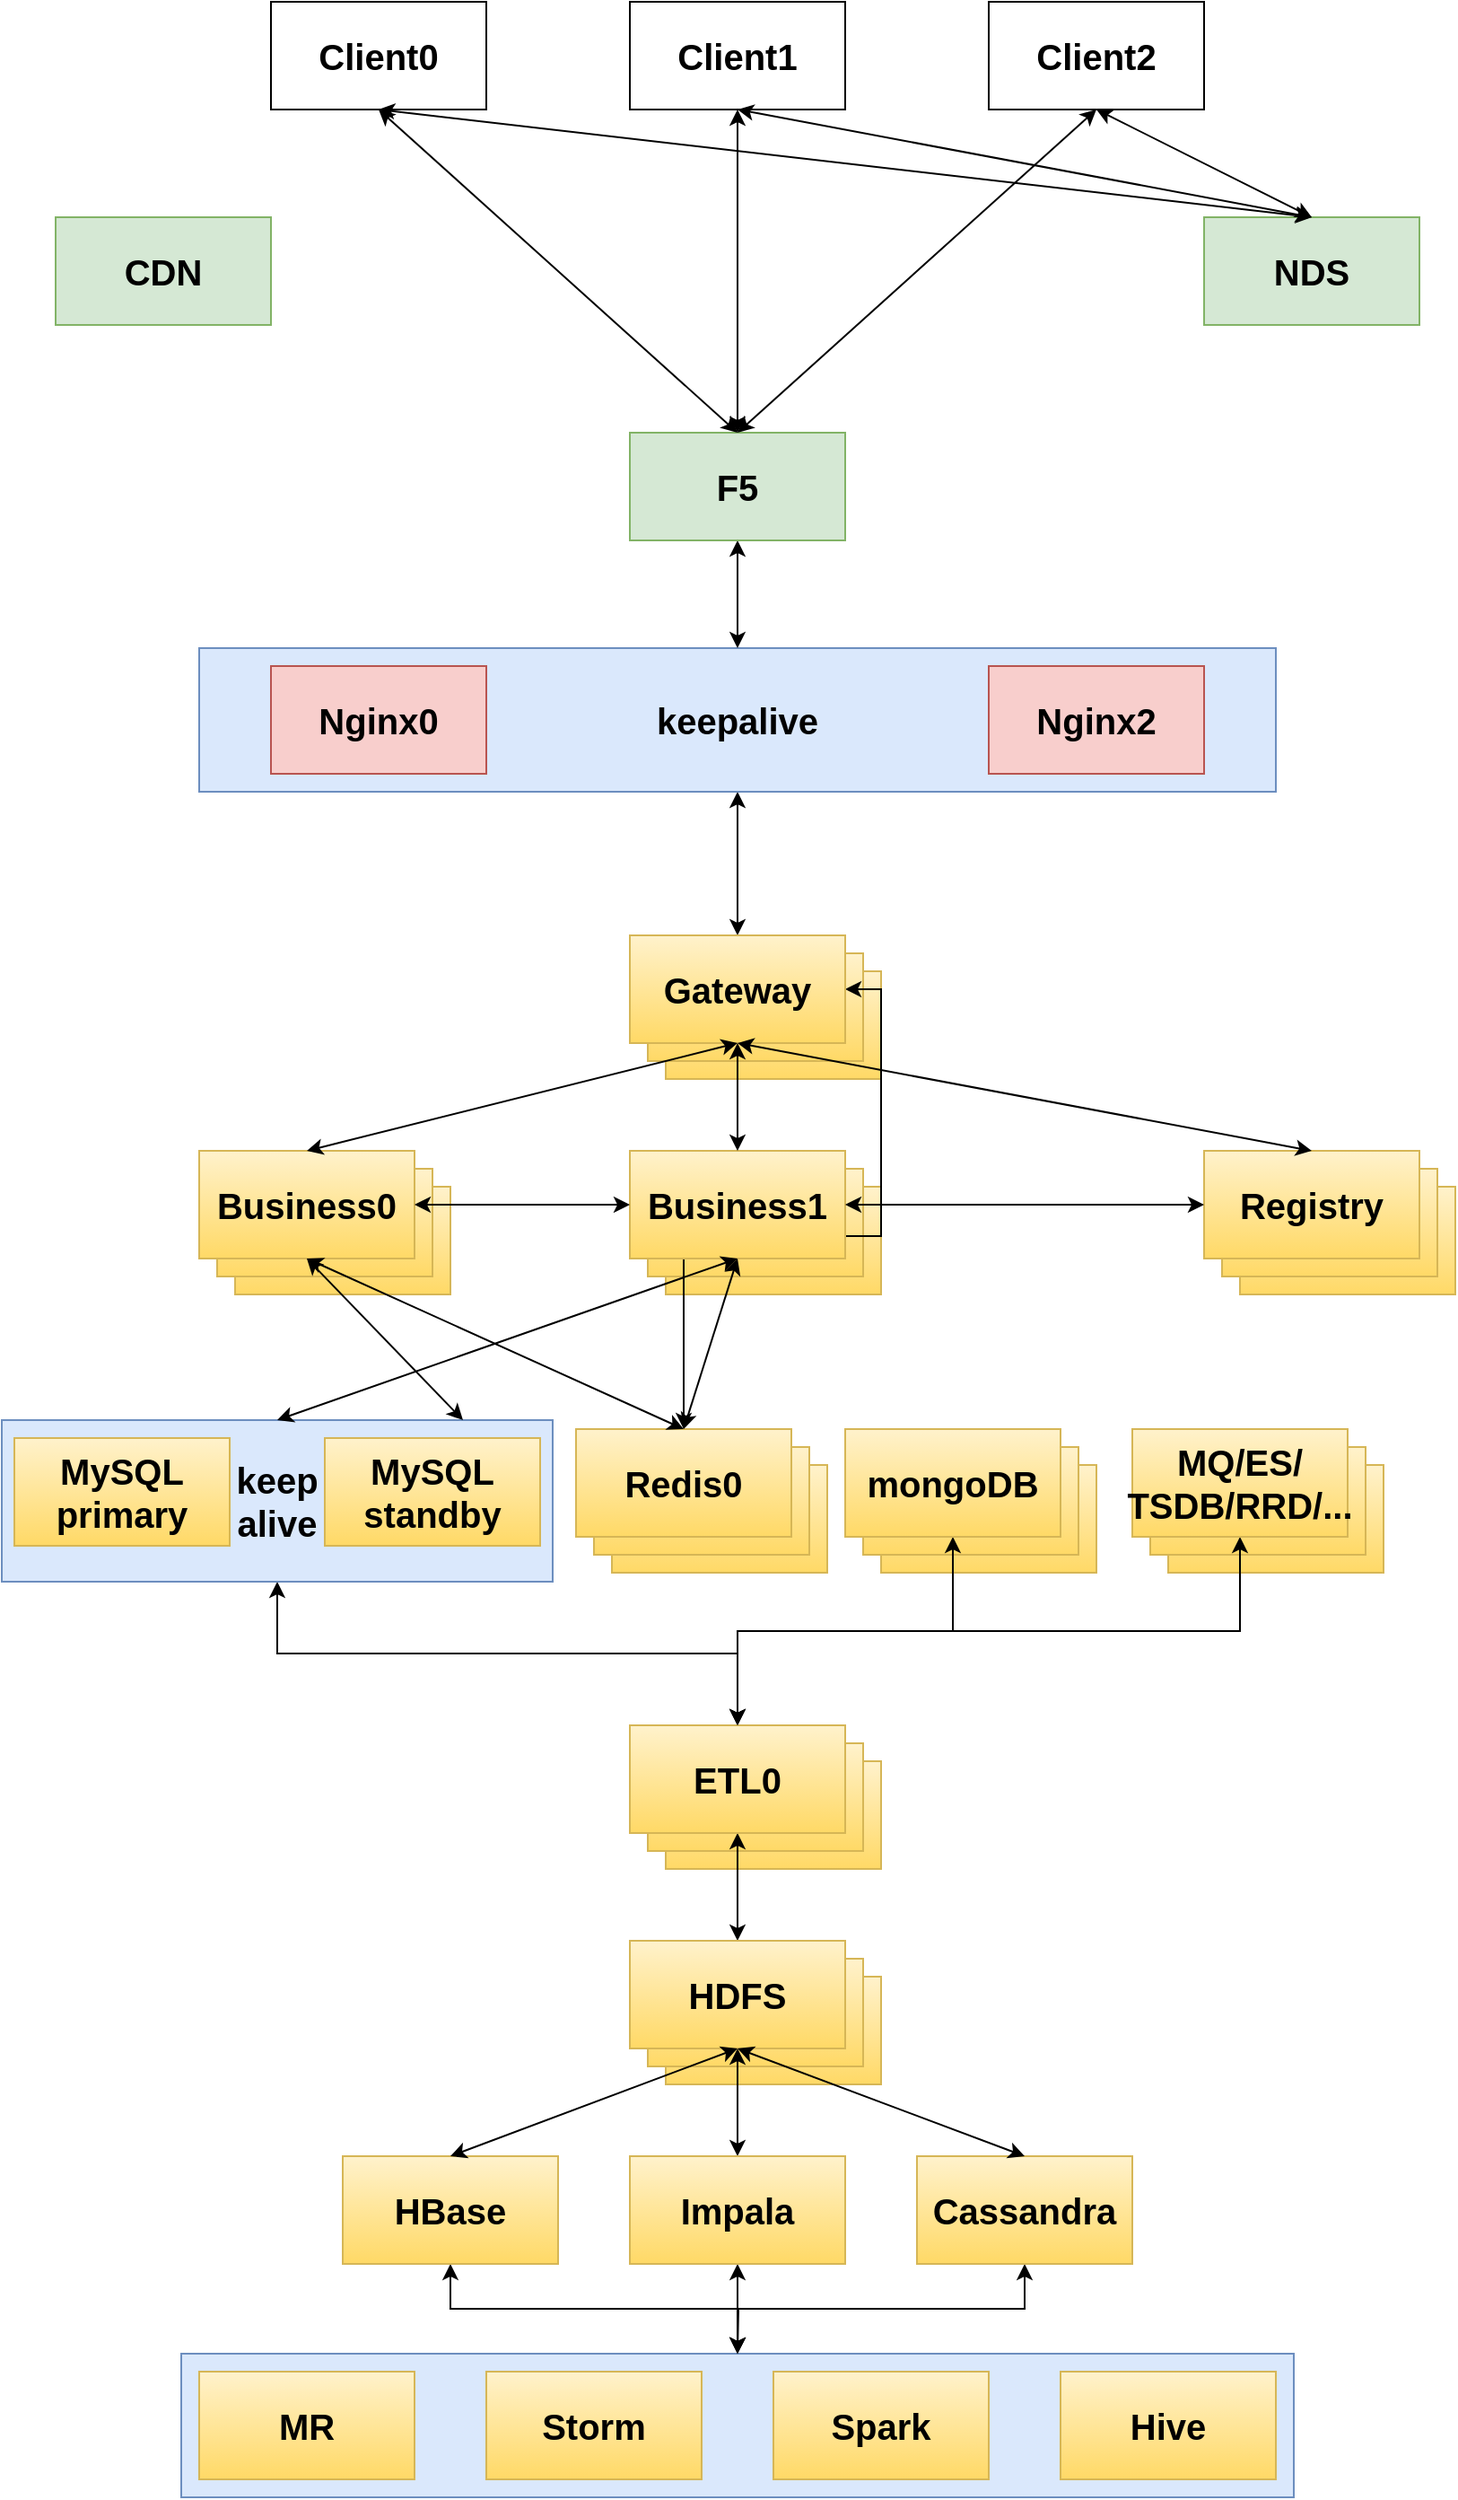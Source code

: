 <mxfile version="11.1.4" type="device"><diagram id="sF89OExR_OCtYdYga8tN" name="Page-1"><mxGraphModel dx="1086" dy="808" grid="1" gridSize="10" guides="1" tooltips="1" connect="1" arrows="1" fold="1" page="1" pageScale="1" pageWidth="827" pageHeight="1169" math="0" shadow="0"><root><mxCell id="0"/><mxCell id="1" parent="0"/><mxCell id="iAFpwKq3dzPbqzLMINhz-96" value="" style="rounded=0;whiteSpace=wrap;html=1;fontSize=20;fillColor=#dae8fc;strokeColor=#6c8ebf;" vertex="1" parent="1"><mxGeometry x="110" y="1350" width="620" height="80" as="geometry"/></mxCell><mxCell id="iAFpwKq3dzPbqzLMINhz-77" value="HDFS" style="rounded=0;whiteSpace=wrap;html=1;fontSize=20;fontStyle=1;fillColor=#fff2cc;strokeColor=#d6b656;gradientColor=#ffd966;" vertex="1" parent="1"><mxGeometry x="380" y="1140" width="120" height="60" as="geometry"/></mxCell><mxCell id="iAFpwKq3dzPbqzLMINhz-76" value="HDFS" style="rounded=0;whiteSpace=wrap;html=1;fontSize=20;fontStyle=1;fillColor=#fff2cc;strokeColor=#d6b656;gradientColor=#ffd966;" vertex="1" parent="1"><mxGeometry x="370" y="1130" width="120" height="60" as="geometry"/></mxCell><mxCell id="iAFpwKq3dzPbqzLMINhz-71" value="MQ/ES" style="rounded=0;whiteSpace=wrap;html=1;fontSize=20;fontStyle=1;fillColor=#fff2cc;strokeColor=#d6b656;gradientColor=#ffd966;" vertex="1" parent="1"><mxGeometry x="660" y="855" width="120" height="60" as="geometry"/></mxCell><mxCell id="iAFpwKq3dzPbqzLMINhz-70" value="MQ/ES" style="rounded=0;whiteSpace=wrap;html=1;fontSize=20;fontStyle=1;fillColor=#fff2cc;strokeColor=#d6b656;gradientColor=#ffd966;" vertex="1" parent="1"><mxGeometry x="650" y="845" width="120" height="60" as="geometry"/></mxCell><mxCell id="iAFpwKq3dzPbqzLMINhz-68" value="mongoDB" style="rounded=0;whiteSpace=wrap;html=1;fontSize=20;fontStyle=1;fillColor=#fff2cc;strokeColor=#d6b656;gradientColor=#ffd966;" vertex="1" parent="1"><mxGeometry x="500" y="855" width="120" height="60" as="geometry"/></mxCell><mxCell id="iAFpwKq3dzPbqzLMINhz-67" value="mongoDB" style="rounded=0;whiteSpace=wrap;html=1;fontSize=20;fontStyle=1;fillColor=#fff2cc;strokeColor=#d6b656;gradientColor=#ffd966;" vertex="1" parent="1"><mxGeometry x="490" y="845" width="120" height="60" as="geometry"/></mxCell><mxCell id="iAFpwKq3dzPbqzLMINhz-64" value="ETL2" style="rounded=0;whiteSpace=wrap;html=1;fontSize=20;fontStyle=1;fillColor=#fff2cc;strokeColor=#d6b656;gradientColor=#ffd966;" vertex="1" parent="1"><mxGeometry x="380" y="1020" width="120" height="60" as="geometry"/></mxCell><mxCell id="iAFpwKq3dzPbqzLMINhz-62" value="Redis2" style="rounded=0;whiteSpace=wrap;html=1;fontSize=20;fontStyle=1;fillColor=#fff2cc;strokeColor=#d6b656;gradientColor=#ffd966;" vertex="1" parent="1"><mxGeometry x="350" y="855" width="120" height="60" as="geometry"/></mxCell><mxCell id="iAFpwKq3dzPbqzLMINhz-61" value="ETL1" style="rounded=0;whiteSpace=wrap;html=1;fontSize=20;fontStyle=1;fillColor=#fff2cc;strokeColor=#d6b656;gradientColor=#ffd966;" vertex="1" parent="1"><mxGeometry x="370" y="1010" width="120" height="60" as="geometry"/></mxCell><mxCell id="iAFpwKq3dzPbqzLMINhz-55" value="Redis1" style="rounded=0;whiteSpace=wrap;html=1;fontSize=20;fontStyle=1;fillColor=#fff2cc;strokeColor=#d6b656;gradientColor=#ffd966;" vertex="1" parent="1"><mxGeometry x="340" y="845" width="120" height="60" as="geometry"/></mxCell><mxCell id="iAFpwKq3dzPbqzLMINhz-65" style="edgeStyle=orthogonalEdgeStyle;rounded=0;orthogonalLoop=1;jettySize=auto;html=1;exitX=0.5;exitY=1;exitDx=0;exitDy=0;startArrow=classic;startFill=1;fontSize=20;" edge="1" parent="1" source="iAFpwKq3dzPbqzLMINhz-44" target="iAFpwKq3dzPbqzLMINhz-60"><mxGeometry relative="1" as="geometry"/></mxCell><mxCell id="iAFpwKq3dzPbqzLMINhz-44" value="keep&lt;br&gt;alive" style="rounded=0;whiteSpace=wrap;html=1;fontSize=20;fontStyle=1;fillColor=#dae8fc;strokeColor=#6c8ebf;" vertex="1" parent="1"><mxGeometry x="10" y="830" width="307" height="90" as="geometry"/></mxCell><mxCell id="iAFpwKq3dzPbqzLMINhz-37" value="Business0" style="rounded=0;whiteSpace=wrap;html=1;fontSize=20;fontStyle=1;fillColor=#fff2cc;strokeColor=#d6b656;gradientColor=#ffd966;" vertex="1" parent="1"><mxGeometry x="140" y="700" width="120" height="60" as="geometry"/></mxCell><mxCell id="iAFpwKq3dzPbqzLMINhz-35" value="Business1" style="rounded=0;whiteSpace=wrap;html=1;fontSize=20;fontStyle=1;fillColor=#fff2cc;strokeColor=#d6b656;gradientColor=#ffd966;" vertex="1" parent="1"><mxGeometry x="380" y="700" width="120" height="60" as="geometry"/></mxCell><mxCell id="iAFpwKq3dzPbqzLMINhz-34" value="Registry" style="rounded=0;whiteSpace=wrap;html=1;fontSize=20;fontStyle=1;fillColor=#fff2cc;strokeColor=#d6b656;gradientColor=#ffd966;" vertex="1" parent="1"><mxGeometry x="700" y="700" width="120" height="60" as="geometry"/></mxCell><mxCell id="iAFpwKq3dzPbqzLMINhz-32" value="Gateway" style="rounded=0;whiteSpace=wrap;html=1;fontSize=20;fontStyle=1;fillColor=#fff2cc;strokeColor=#d6b656;gradientColor=#ffd966;" vertex="1" parent="1"><mxGeometry x="380" y="580" width="120" height="60" as="geometry"/></mxCell><mxCell id="iAFpwKq3dzPbqzLMINhz-31" value="Gateway" style="rounded=0;whiteSpace=wrap;html=1;fontSize=20;fontStyle=1;fillColor=#fff2cc;strokeColor=#d6b656;gradientColor=#ffd966;" vertex="1" parent="1"><mxGeometry x="370" y="570" width="120" height="60" as="geometry"/></mxCell><mxCell id="iAFpwKq3dzPbqzLMINhz-30" value="Registry" style="rounded=0;whiteSpace=wrap;html=1;fontSize=20;fontStyle=1;fillColor=#fff2cc;strokeColor=#d6b656;gradientColor=#ffd966;" vertex="1" parent="1"><mxGeometry x="690" y="690" width="120" height="60" as="geometry"/></mxCell><mxCell id="iAFpwKq3dzPbqzLMINhz-29" value="Business1" style="rounded=0;whiteSpace=wrap;html=1;fontSize=20;fontStyle=1;fillColor=#fff2cc;strokeColor=#d6b656;gradientColor=#ffd966;" vertex="1" parent="1"><mxGeometry x="370" y="690" width="120" height="60" as="geometry"/></mxCell><mxCell id="iAFpwKq3dzPbqzLMINhz-28" value="Business0" style="rounded=0;whiteSpace=wrap;html=1;fontSize=20;fontStyle=1;fillColor=#fff2cc;strokeColor=#d6b656;gradientColor=#ffd966;" vertex="1" parent="1"><mxGeometry x="130" y="690" width="120" height="60" as="geometry"/></mxCell><mxCell id="iAFpwKq3dzPbqzLMINhz-39" style="edgeStyle=orthogonalEdgeStyle;rounded=0;orthogonalLoop=1;jettySize=auto;html=1;exitX=0.5;exitY=1;exitDx=0;exitDy=0;startArrow=classic;startFill=1;fontSize=20;" edge="1" parent="1" source="iAFpwKq3dzPbqzLMINhz-13" target="iAFpwKq3dzPbqzLMINhz-23"><mxGeometry relative="1" as="geometry"/></mxCell><mxCell id="iAFpwKq3dzPbqzLMINhz-13" value="keepalive" style="rounded=0;whiteSpace=wrap;html=1;fontSize=20;fontStyle=1;fillColor=#dae8fc;strokeColor=#6c8ebf;" vertex="1" parent="1"><mxGeometry x="120" y="400" width="600" height="80" as="geometry"/></mxCell><mxCell id="iAFpwKq3dzPbqzLMINhz-1" value="Client0" style="rounded=0;whiteSpace=wrap;html=1;fontSize=20;fontStyle=1" vertex="1" parent="1"><mxGeometry x="160" y="40" width="120" height="60" as="geometry"/></mxCell><mxCell id="iAFpwKq3dzPbqzLMINhz-3" value="Client1" style="rounded=0;whiteSpace=wrap;html=1;fontSize=20;fontStyle=1" vertex="1" parent="1"><mxGeometry x="360" y="40" width="120" height="60" as="geometry"/></mxCell><mxCell id="iAFpwKq3dzPbqzLMINhz-4" value="Client2" style="rounded=0;whiteSpace=wrap;html=1;fontSize=20;fontStyle=1" vertex="1" parent="1"><mxGeometry x="560" y="40" width="120" height="60" as="geometry"/></mxCell><mxCell id="iAFpwKq3dzPbqzLMINhz-6" value="NDS" style="rounded=0;whiteSpace=wrap;html=1;fontSize=20;fontStyle=1;fillColor=#d5e8d4;strokeColor=#82b366;" vertex="1" parent="1"><mxGeometry x="680" y="160" width="120" height="60" as="geometry"/></mxCell><mxCell id="iAFpwKq3dzPbqzLMINhz-14" style="edgeStyle=orthogonalEdgeStyle;rounded=0;orthogonalLoop=1;jettySize=auto;html=1;exitX=0.5;exitY=1;exitDx=0;exitDy=0;entryX=0.5;entryY=0;entryDx=0;entryDy=0;fontSize=20;startArrow=classic;startFill=1;" edge="1" parent="1" source="iAFpwKq3dzPbqzLMINhz-7" target="iAFpwKq3dzPbqzLMINhz-13"><mxGeometry relative="1" as="geometry"/></mxCell><mxCell id="iAFpwKq3dzPbqzLMINhz-7" value="F5" style="rounded=0;whiteSpace=wrap;html=1;fontSize=20;fontStyle=1;fillColor=#d5e8d4;strokeColor=#82b366;" vertex="1" parent="1"><mxGeometry x="360" y="280" width="120" height="60" as="geometry"/></mxCell><mxCell id="iAFpwKq3dzPbqzLMINhz-9" value="Nginx0" style="rounded=0;whiteSpace=wrap;html=1;fontSize=20;fontStyle=1;fillColor=#f8cecc;strokeColor=#b85450;" vertex="1" parent="1"><mxGeometry x="160" y="410" width="120" height="60" as="geometry"/></mxCell><mxCell id="iAFpwKq3dzPbqzLMINhz-11" value="Nginx2" style="rounded=0;whiteSpace=wrap;html=1;fontSize=20;fontStyle=1;fillColor=#f8cecc;strokeColor=#b85450;" vertex="1" parent="1"><mxGeometry x="560" y="410" width="120" height="60" as="geometry"/></mxCell><mxCell id="iAFpwKq3dzPbqzLMINhz-12" value="CDN" style="rounded=0;whiteSpace=wrap;html=1;fontSize=20;fontStyle=1;fillColor=#d5e8d4;strokeColor=#82b366;" vertex="1" parent="1"><mxGeometry x="40" y="160" width="120" height="60" as="geometry"/></mxCell><mxCell id="iAFpwKq3dzPbqzLMINhz-16" value="" style="endArrow=classic;startArrow=classic;html=1;fontSize=20;entryX=0.5;entryY=1;entryDx=0;entryDy=0;exitX=0.5;exitY=0;exitDx=0;exitDy=0;" edge="1" parent="1" source="iAFpwKq3dzPbqzLMINhz-6" target="iAFpwKq3dzPbqzLMINhz-3"><mxGeometry width="50" height="50" relative="1" as="geometry"><mxPoint x="410" y="190" as="sourcePoint"/><mxPoint x="460" y="140" as="targetPoint"/></mxGeometry></mxCell><mxCell id="iAFpwKq3dzPbqzLMINhz-17" value="" style="endArrow=classic;startArrow=classic;html=1;fontSize=20;entryX=0.5;entryY=1;entryDx=0;entryDy=0;" edge="1" parent="1" target="iAFpwKq3dzPbqzLMINhz-4"><mxGeometry width="50" height="50" relative="1" as="geometry"><mxPoint x="740" y="160" as="sourcePoint"/><mxPoint x="430" y="110" as="targetPoint"/></mxGeometry></mxCell><mxCell id="iAFpwKq3dzPbqzLMINhz-18" value="" style="endArrow=classic;startArrow=classic;html=1;fontSize=20;entryX=0.5;entryY=1;entryDx=0;entryDy=0;exitX=0.5;exitY=0;exitDx=0;exitDy=0;" edge="1" parent="1" source="iAFpwKq3dzPbqzLMINhz-6" target="iAFpwKq3dzPbqzLMINhz-1"><mxGeometry width="50" height="50" relative="1" as="geometry"><mxPoint x="750" y="170" as="sourcePoint"/><mxPoint x="430" y="110" as="targetPoint"/></mxGeometry></mxCell><mxCell id="iAFpwKq3dzPbqzLMINhz-19" value="" style="endArrow=classic;startArrow=classic;html=1;fontSize=20;entryX=0.5;entryY=1;entryDx=0;entryDy=0;exitX=0.5;exitY=0;exitDx=0;exitDy=0;" edge="1" parent="1" source="iAFpwKq3dzPbqzLMINhz-7" target="iAFpwKq3dzPbqzLMINhz-1"><mxGeometry width="50" height="50" relative="1" as="geometry"><mxPoint x="750" y="170" as="sourcePoint"/><mxPoint x="230" y="110" as="targetPoint"/></mxGeometry></mxCell><mxCell id="iAFpwKq3dzPbqzLMINhz-20" value="" style="endArrow=classic;startArrow=classic;html=1;fontSize=20;entryX=0.5;entryY=1;entryDx=0;entryDy=0;exitX=0.5;exitY=0;exitDx=0;exitDy=0;" edge="1" parent="1" source="iAFpwKq3dzPbqzLMINhz-7" target="iAFpwKq3dzPbqzLMINhz-3"><mxGeometry width="50" height="50" relative="1" as="geometry"><mxPoint x="430" y="290" as="sourcePoint"/><mxPoint x="230" y="110" as="targetPoint"/></mxGeometry></mxCell><mxCell id="iAFpwKq3dzPbqzLMINhz-21" value="" style="endArrow=classic;startArrow=classic;html=1;fontSize=20;exitX=0.5;exitY=0;exitDx=0;exitDy=0;" edge="1" parent="1" source="iAFpwKq3dzPbqzLMINhz-7"><mxGeometry width="50" height="50" relative="1" as="geometry"><mxPoint x="430" y="290" as="sourcePoint"/><mxPoint x="620" y="100" as="targetPoint"/></mxGeometry></mxCell><mxCell id="iAFpwKq3dzPbqzLMINhz-59" style="edgeStyle=orthogonalEdgeStyle;rounded=0;orthogonalLoop=1;jettySize=auto;html=1;exitX=1;exitY=0.5;exitDx=0;exitDy=0;entryX=0.5;entryY=0;entryDx=0;entryDy=0;startArrow=classic;startFill=1;fontSize=20;" edge="1" parent="1" source="iAFpwKq3dzPbqzLMINhz-23" target="iAFpwKq3dzPbqzLMINhz-54"><mxGeometry relative="1" as="geometry"/></mxCell><mxCell id="iAFpwKq3dzPbqzLMINhz-23" value="Gateway" style="rounded=0;whiteSpace=wrap;html=1;fontSize=20;fontStyle=1;fillColor=#fff2cc;strokeColor=#d6b656;gradientColor=#ffd966;" vertex="1" parent="1"><mxGeometry x="360" y="560" width="120" height="60" as="geometry"/></mxCell><mxCell id="iAFpwKq3dzPbqzLMINhz-24" value="Registry" style="rounded=0;whiteSpace=wrap;html=1;fontSize=20;fontStyle=1;fillColor=#fff2cc;strokeColor=#d6b656;gradientColor=#ffd966;" vertex="1" parent="1"><mxGeometry x="680" y="680" width="120" height="60" as="geometry"/></mxCell><mxCell id="iAFpwKq3dzPbqzLMINhz-25" value="Business1" style="rounded=0;whiteSpace=wrap;html=1;fontSize=20;fontStyle=1;fillColor=#fff2cc;strokeColor=#d6b656;gradientColor=#ffd966;" vertex="1" parent="1"><mxGeometry x="360" y="680" width="120" height="60" as="geometry"/></mxCell><mxCell id="iAFpwKq3dzPbqzLMINhz-26" value="MySQL&lt;br&gt;primary" style="rounded=0;whiteSpace=wrap;html=1;fontSize=20;fontStyle=1;fillColor=#fff2cc;strokeColor=#d6b656;gradientColor=#ffd966;" vertex="1" parent="1"><mxGeometry x="17" y="840" width="120" height="60" as="geometry"/></mxCell><mxCell id="iAFpwKq3dzPbqzLMINhz-27" value="Business0" style="rounded=0;whiteSpace=wrap;html=1;fontSize=20;fontStyle=1;fillColor=#fff2cc;strokeColor=#d6b656;gradientColor=#ffd966;" vertex="1" parent="1"><mxGeometry x="120" y="680" width="120" height="60" as="geometry"/></mxCell><mxCell id="iAFpwKq3dzPbqzLMINhz-42" value="" style="endArrow=classic;startArrow=classic;html=1;fontSize=20;entryX=0.5;entryY=1;entryDx=0;entryDy=0;exitX=0.5;exitY=0;exitDx=0;exitDy=0;" edge="1" parent="1" source="iAFpwKq3dzPbqzLMINhz-27" target="iAFpwKq3dzPbqzLMINhz-23"><mxGeometry width="50" height="50" relative="1" as="geometry"><mxPoint x="180" y="670" as="sourcePoint"/><mxPoint x="230" y="620" as="targetPoint"/></mxGeometry></mxCell><mxCell id="iAFpwKq3dzPbqzLMINhz-43" value="MySQL&lt;br&gt;standby" style="rounded=0;whiteSpace=wrap;html=1;fontSize=20;fontStyle=1;fillColor=#fff2cc;strokeColor=#d6b656;gradientColor=#ffd966;" vertex="1" parent="1"><mxGeometry x="190" y="840" width="120" height="60" as="geometry"/></mxCell><mxCell id="iAFpwKq3dzPbqzLMINhz-46" value="" style="endArrow=classic;startArrow=classic;html=1;fontSize=20;entryX=0.5;entryY=1;entryDx=0;entryDy=0;" edge="1" parent="1" source="iAFpwKq3dzPbqzLMINhz-25" target="iAFpwKq3dzPbqzLMINhz-23"><mxGeometry width="50" height="50" relative="1" as="geometry"><mxPoint x="190" y="690" as="sourcePoint"/><mxPoint x="430" y="630" as="targetPoint"/></mxGeometry></mxCell><mxCell id="iAFpwKq3dzPbqzLMINhz-47" value="" style="endArrow=classic;startArrow=classic;html=1;fontSize=20;entryX=0.5;entryY=1;entryDx=0;entryDy=0;exitX=0.5;exitY=0;exitDx=0;exitDy=0;" edge="1" parent="1" source="iAFpwKq3dzPbqzLMINhz-24" target="iAFpwKq3dzPbqzLMINhz-23"><mxGeometry width="50" height="50" relative="1" as="geometry"><mxPoint x="430" y="690" as="sourcePoint"/><mxPoint x="430" y="630" as="targetPoint"/></mxGeometry></mxCell><mxCell id="iAFpwKq3dzPbqzLMINhz-48" value="" style="endArrow=classic;startArrow=classic;html=1;fontSize=20;entryX=0.5;entryY=1;entryDx=0;entryDy=0;" edge="1" parent="1" target="iAFpwKq3dzPbqzLMINhz-27"><mxGeometry width="50" height="50" relative="1" as="geometry"><mxPoint x="267" y="830" as="sourcePoint"/><mxPoint x="430" y="630" as="targetPoint"/></mxGeometry></mxCell><mxCell id="iAFpwKq3dzPbqzLMINhz-49" value="" style="endArrow=classic;startArrow=classic;html=1;fontSize=20;entryX=0.5;entryY=1;entryDx=0;entryDy=0;exitX=0.5;exitY=0;exitDx=0;exitDy=0;" edge="1" parent="1" source="iAFpwKq3dzPbqzLMINhz-44" target="iAFpwKq3dzPbqzLMINhz-25"><mxGeometry width="50" height="50" relative="1" as="geometry"><mxPoint x="270.053" y="850" as="sourcePoint"/><mxPoint x="190" y="750" as="targetPoint"/></mxGeometry></mxCell><mxCell id="iAFpwKq3dzPbqzLMINhz-50" value="" style="endArrow=classic;startArrow=classic;html=1;fontSize=20;entryX=0;entryY=0.5;entryDx=0;entryDy=0;" edge="1" parent="1" source="iAFpwKq3dzPbqzLMINhz-27" target="iAFpwKq3dzPbqzLMINhz-25"><mxGeometry width="50" height="50" relative="1" as="geometry"><mxPoint x="276.5" y="840" as="sourcePoint"/><mxPoint x="430" y="750" as="targetPoint"/></mxGeometry></mxCell><mxCell id="iAFpwKq3dzPbqzLMINhz-52" value="" style="endArrow=classic;startArrow=classic;html=1;fontSize=20;entryX=0;entryY=0.5;entryDx=0;entryDy=0;exitX=1;exitY=0.5;exitDx=0;exitDy=0;" edge="1" parent="1" source="iAFpwKq3dzPbqzLMINhz-25" target="iAFpwKq3dzPbqzLMINhz-24"><mxGeometry width="50" height="50" relative="1" as="geometry"><mxPoint x="250" y="720" as="sourcePoint"/><mxPoint x="370" y="720" as="targetPoint"/></mxGeometry></mxCell><mxCell id="iAFpwKq3dzPbqzLMINhz-54" value="Redis0" style="rounded=0;whiteSpace=wrap;html=1;fontSize=20;fontStyle=1;fillColor=#fff2cc;strokeColor=#d6b656;gradientColor=#ffd966;" vertex="1" parent="1"><mxGeometry x="330" y="835" width="120" height="60" as="geometry"/></mxCell><mxCell id="iAFpwKq3dzPbqzLMINhz-57" value="" style="endArrow=classic;startArrow=classic;html=1;fontSize=20;entryX=0.5;entryY=1;entryDx=0;entryDy=0;exitX=0.5;exitY=0;exitDx=0;exitDy=0;" edge="1" parent="1" source="iAFpwKq3dzPbqzLMINhz-54" target="iAFpwKq3dzPbqzLMINhz-25"><mxGeometry width="50" height="50" relative="1" as="geometry"><mxPoint x="276.5" y="840" as="sourcePoint"/><mxPoint x="430" y="750" as="targetPoint"/></mxGeometry></mxCell><mxCell id="iAFpwKq3dzPbqzLMINhz-58" value="" style="endArrow=classic;startArrow=classic;html=1;fontSize=20;entryX=0.5;entryY=1;entryDx=0;entryDy=0;exitX=0.5;exitY=0;exitDx=0;exitDy=0;" edge="1" parent="1" source="iAFpwKq3dzPbqzLMINhz-54" target="iAFpwKq3dzPbqzLMINhz-27"><mxGeometry width="50" height="50" relative="1" as="geometry"><mxPoint x="550" y="850" as="sourcePoint"/><mxPoint x="430" y="750" as="targetPoint"/></mxGeometry></mxCell><mxCell id="iAFpwKq3dzPbqzLMINhz-83" style="edgeStyle=orthogonalEdgeStyle;rounded=0;orthogonalLoop=1;jettySize=auto;html=1;exitX=0.5;exitY=1;exitDx=0;exitDy=0;startArrow=classic;startFill=1;fontSize=20;" edge="1" parent="1" source="iAFpwKq3dzPbqzLMINhz-60" target="iAFpwKq3dzPbqzLMINhz-75"><mxGeometry relative="1" as="geometry"/></mxCell><mxCell id="iAFpwKq3dzPbqzLMINhz-60" value="ETL0" style="rounded=0;whiteSpace=wrap;html=1;fontSize=20;fontStyle=1;fillColor=#fff2cc;strokeColor=#d6b656;gradientColor=#ffd966;" vertex="1" parent="1"><mxGeometry x="360" y="1000" width="120" height="60" as="geometry"/></mxCell><mxCell id="iAFpwKq3dzPbqzLMINhz-73" style="edgeStyle=orthogonalEdgeStyle;rounded=0;orthogonalLoop=1;jettySize=auto;html=1;exitX=0.5;exitY=1;exitDx=0;exitDy=0;entryX=0.5;entryY=0;entryDx=0;entryDy=0;startArrow=classic;startFill=1;fontSize=20;" edge="1" parent="1" source="iAFpwKq3dzPbqzLMINhz-66" target="iAFpwKq3dzPbqzLMINhz-60"><mxGeometry relative="1" as="geometry"/></mxCell><mxCell id="iAFpwKq3dzPbqzLMINhz-66" value="mongoDB" style="rounded=0;whiteSpace=wrap;html=1;fontSize=20;fontStyle=1;fillColor=#fff2cc;strokeColor=#d6b656;gradientColor=#ffd966;" vertex="1" parent="1"><mxGeometry x="480" y="835" width="120" height="60" as="geometry"/></mxCell><mxCell id="iAFpwKq3dzPbqzLMINhz-74" style="edgeStyle=orthogonalEdgeStyle;rounded=0;orthogonalLoop=1;jettySize=auto;html=1;exitX=0.5;exitY=1;exitDx=0;exitDy=0;entryX=0.5;entryY=0;entryDx=0;entryDy=0;startArrow=classic;startFill=1;fontSize=20;" edge="1" parent="1" source="iAFpwKq3dzPbqzLMINhz-69" target="iAFpwKq3dzPbqzLMINhz-60"><mxGeometry relative="1" as="geometry"/></mxCell><mxCell id="iAFpwKq3dzPbqzLMINhz-69" value="MQ/ES/&lt;br&gt;TSDB/RRD/..." style="rounded=0;whiteSpace=wrap;html=1;fontSize=20;fontStyle=1;fillColor=#fff2cc;strokeColor=#d6b656;gradientColor=#ffd966;" vertex="1" parent="1"><mxGeometry x="640" y="835" width="120" height="60" as="geometry"/></mxCell><mxCell id="iAFpwKq3dzPbqzLMINhz-90" style="edgeStyle=orthogonalEdgeStyle;rounded=0;orthogonalLoop=1;jettySize=auto;html=1;exitX=0.5;exitY=1;exitDx=0;exitDy=0;entryX=0.5;entryY=0;entryDx=0;entryDy=0;startArrow=classic;startFill=1;fontSize=20;" edge="1" parent="1" source="iAFpwKq3dzPbqzLMINhz-75" target="iAFpwKq3dzPbqzLMINhz-89"><mxGeometry relative="1" as="geometry"/></mxCell><mxCell id="iAFpwKq3dzPbqzLMINhz-75" value="HDFS" style="rounded=0;whiteSpace=wrap;html=1;fontSize=20;fontStyle=1;fillColor=#fff2cc;strokeColor=#d6b656;gradientColor=#ffd966;" vertex="1" parent="1"><mxGeometry x="360" y="1120" width="120" height="60" as="geometry"/></mxCell><mxCell id="iAFpwKq3dzPbqzLMINhz-84" value="MR" style="rounded=0;whiteSpace=wrap;html=1;fontSize=20;fontStyle=1;fillColor=#fff2cc;strokeColor=#d6b656;gradientColor=#ffd966;" vertex="1" parent="1"><mxGeometry x="120" y="1360" width="120" height="60" as="geometry"/></mxCell><mxCell id="iAFpwKq3dzPbqzLMINhz-85" value="Storm" style="rounded=0;whiteSpace=wrap;html=1;fontSize=20;fontStyle=1;fillColor=#fff2cc;strokeColor=#d6b656;gradientColor=#ffd966;" vertex="1" parent="1"><mxGeometry x="280" y="1360" width="120" height="60" as="geometry"/></mxCell><mxCell id="iAFpwKq3dzPbqzLMINhz-86" value="Spark" style="rounded=0;whiteSpace=wrap;html=1;fontSize=20;fontStyle=1;fillColor=#fff2cc;strokeColor=#d6b656;gradientColor=#ffd966;" vertex="1" parent="1"><mxGeometry x="440" y="1360" width="120" height="60" as="geometry"/></mxCell><mxCell id="iAFpwKq3dzPbqzLMINhz-87" value="Hive" style="rounded=0;whiteSpace=wrap;html=1;fontSize=20;fontStyle=1;fillColor=#fff2cc;strokeColor=#d6b656;gradientColor=#ffd966;" vertex="1" parent="1"><mxGeometry x="600" y="1360" width="120" height="60" as="geometry"/></mxCell><mxCell id="iAFpwKq3dzPbqzLMINhz-97" style="edgeStyle=orthogonalEdgeStyle;rounded=0;orthogonalLoop=1;jettySize=auto;html=1;exitX=0.5;exitY=1;exitDx=0;exitDy=0;startArrow=classic;startFill=1;fontSize=20;" edge="1" parent="1" source="iAFpwKq3dzPbqzLMINhz-88" target="iAFpwKq3dzPbqzLMINhz-96"><mxGeometry relative="1" as="geometry"/></mxCell><mxCell id="iAFpwKq3dzPbqzLMINhz-88" value="HBase" style="rounded=0;whiteSpace=wrap;html=1;fontSize=20;fontStyle=1;fillColor=#fff2cc;strokeColor=#d6b656;gradientColor=#ffd966;" vertex="1" parent="1"><mxGeometry x="200" y="1240" width="120" height="60" as="geometry"/></mxCell><mxCell id="iAFpwKq3dzPbqzLMINhz-98" style="edgeStyle=orthogonalEdgeStyle;rounded=0;orthogonalLoop=1;jettySize=auto;html=1;exitX=0.5;exitY=1;exitDx=0;exitDy=0;startArrow=classic;startFill=1;fontSize=20;" edge="1" parent="1" source="iAFpwKq3dzPbqzLMINhz-89"><mxGeometry relative="1" as="geometry"><mxPoint x="420" y="1350" as="targetPoint"/></mxGeometry></mxCell><mxCell id="iAFpwKq3dzPbqzLMINhz-89" value="Impala" style="rounded=0;whiteSpace=wrap;html=1;fontSize=20;fontStyle=1;fillColor=#fff2cc;strokeColor=#d6b656;gradientColor=#ffd966;" vertex="1" parent="1"><mxGeometry x="360" y="1240" width="120" height="60" as="geometry"/></mxCell><mxCell id="iAFpwKq3dzPbqzLMINhz-99" style="edgeStyle=orthogonalEdgeStyle;rounded=0;orthogonalLoop=1;jettySize=auto;html=1;exitX=0.5;exitY=1;exitDx=0;exitDy=0;startArrow=classic;startFill=1;fontSize=20;" edge="1" parent="1" source="iAFpwKq3dzPbqzLMINhz-91"><mxGeometry relative="1" as="geometry"><mxPoint x="420" y="1350" as="targetPoint"/></mxGeometry></mxCell><mxCell id="iAFpwKq3dzPbqzLMINhz-91" value="Cassandra" style="rounded=0;whiteSpace=wrap;html=1;fontSize=20;fontStyle=1;fillColor=#fff2cc;strokeColor=#d6b656;gradientColor=#ffd966;" vertex="1" parent="1"><mxGeometry x="520" y="1240" width="120" height="60" as="geometry"/></mxCell><mxCell id="iAFpwKq3dzPbqzLMINhz-93" value="" style="endArrow=classic;startArrow=classic;html=1;fontSize=20;entryX=0.5;entryY=1;entryDx=0;entryDy=0;exitX=0.5;exitY=0;exitDx=0;exitDy=0;" edge="1" parent="1" source="iAFpwKq3dzPbqzLMINhz-88" target="iAFpwKq3dzPbqzLMINhz-75"><mxGeometry width="50" height="50" relative="1" as="geometry"><mxPoint x="210" y="1210" as="sourcePoint"/><mxPoint x="260" y="1160" as="targetPoint"/></mxGeometry></mxCell><mxCell id="iAFpwKq3dzPbqzLMINhz-94" value="" style="endArrow=classic;startArrow=classic;html=1;fontSize=20;entryX=0.5;entryY=1;entryDx=0;entryDy=0;exitX=0.5;exitY=0;exitDx=0;exitDy=0;" edge="1" parent="1" source="iAFpwKq3dzPbqzLMINhz-91" target="iAFpwKq3dzPbqzLMINhz-75"><mxGeometry width="50" height="50" relative="1" as="geometry"><mxPoint x="270" y="1250" as="sourcePoint"/><mxPoint x="430" y="1190" as="targetPoint"/></mxGeometry></mxCell></root></mxGraphModel></diagram></mxfile>